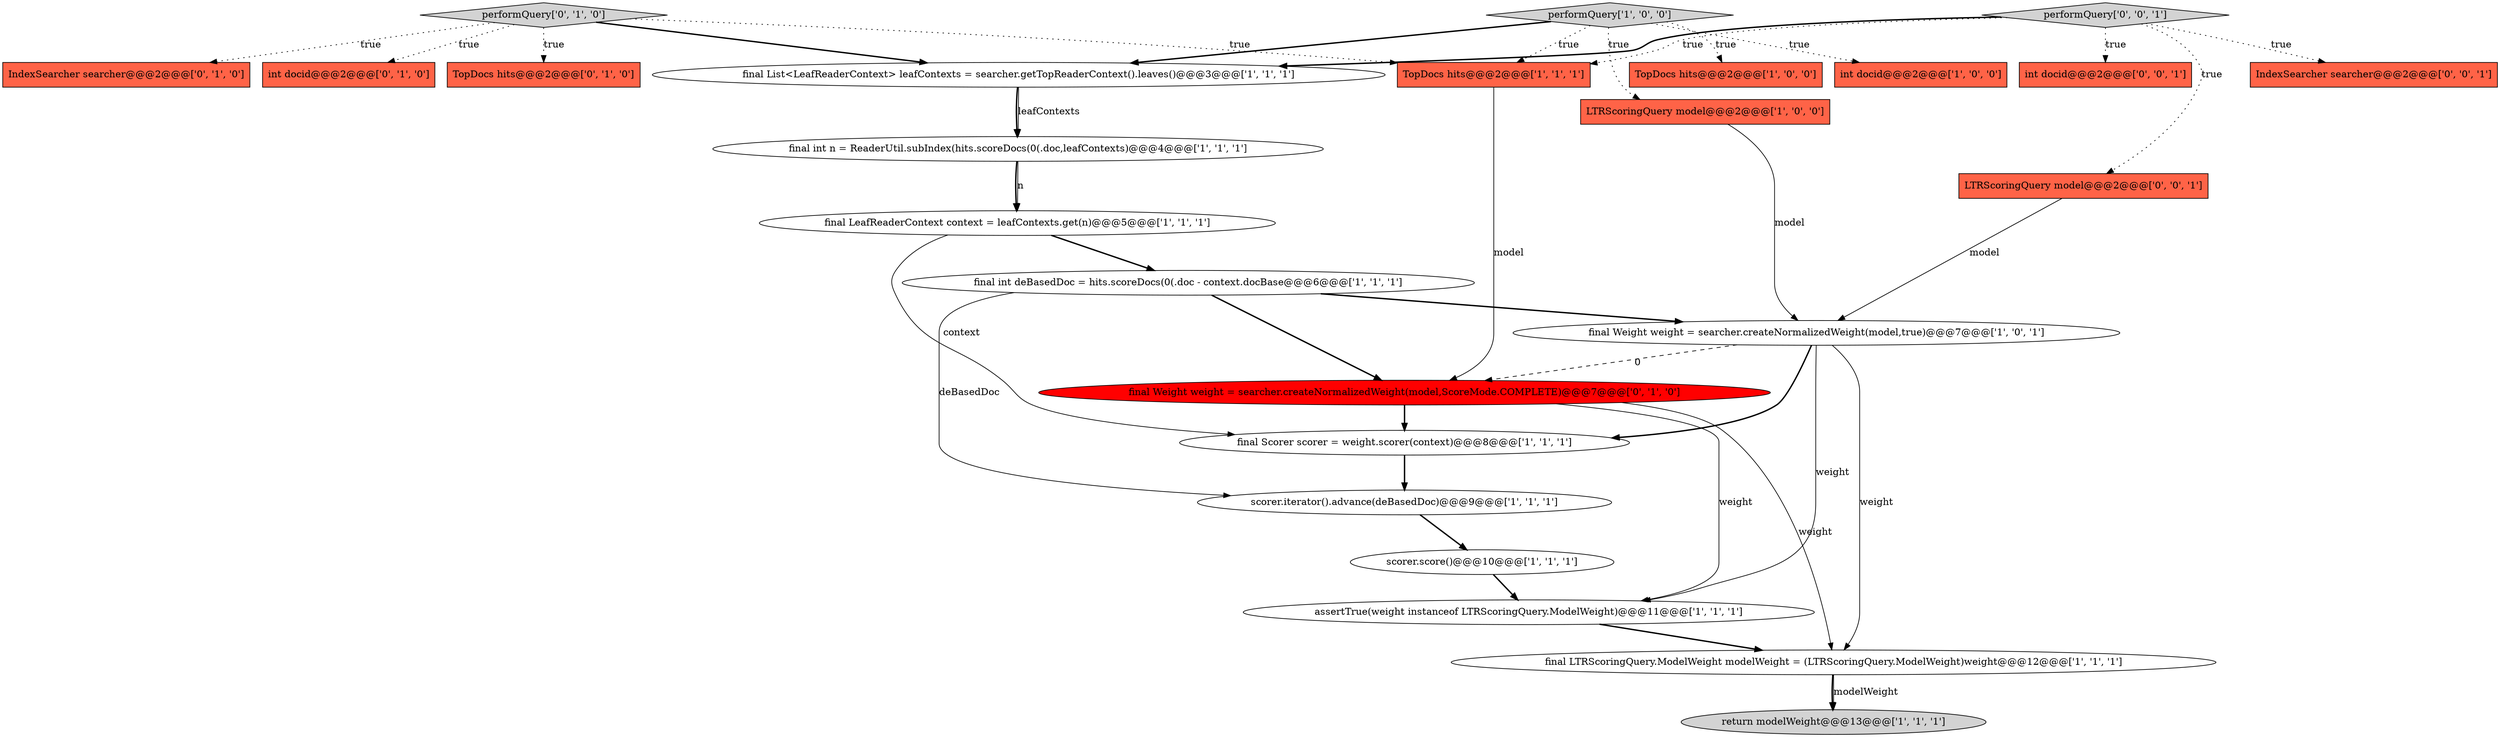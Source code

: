 digraph {
19 [style = filled, label = "IndexSearcher searcher@@@2@@@['0', '1', '0']", fillcolor = tomato, shape = box image = "AAA0AAABBB2BBB"];
7 [style = filled, label = "return modelWeight@@@13@@@['1', '1', '1']", fillcolor = lightgray, shape = ellipse image = "AAA0AAABBB1BBB"];
21 [style = filled, label = "int docid@@@2@@@['0', '0', '1']", fillcolor = tomato, shape = box image = "AAA0AAABBB3BBB"];
1 [style = filled, label = "LTRScoringQuery model@@@2@@@['1', '0', '0']", fillcolor = tomato, shape = box image = "AAA0AAABBB1BBB"];
12 [style = filled, label = "final int deBasedDoc = hits.scoreDocs(0(.doc - context.docBase@@@6@@@['1', '1', '1']", fillcolor = white, shape = ellipse image = "AAA0AAABBB1BBB"];
16 [style = filled, label = "final Weight weight = searcher.createNormalizedWeight(model,ScoreMode.COMPLETE)@@@7@@@['0', '1', '0']", fillcolor = red, shape = ellipse image = "AAA1AAABBB2BBB"];
8 [style = filled, label = "final int n = ReaderUtil.subIndex(hits.scoreDocs(0(.doc,leafContexts)@@@4@@@['1', '1', '1']", fillcolor = white, shape = ellipse image = "AAA0AAABBB1BBB"];
3 [style = filled, label = "final Weight weight = searcher.createNormalizedWeight(model,true)@@@7@@@['1', '0', '1']", fillcolor = white, shape = ellipse image = "AAA0AAABBB1BBB"];
4 [style = filled, label = "TopDocs hits@@@2@@@['1', '0', '0']", fillcolor = tomato, shape = box image = "AAA0AAABBB1BBB"];
5 [style = filled, label = "performQuery['1', '0', '0']", fillcolor = lightgray, shape = diamond image = "AAA0AAABBB1BBB"];
20 [style = filled, label = "performQuery['0', '1', '0']", fillcolor = lightgray, shape = diamond image = "AAA0AAABBB2BBB"];
24 [style = filled, label = "LTRScoringQuery model@@@2@@@['0', '0', '1']", fillcolor = tomato, shape = box image = "AAA0AAABBB3BBB"];
9 [style = filled, label = "final List<LeafReaderContext> leafContexts = searcher.getTopReaderContext().leaves()@@@3@@@['1', '1', '1']", fillcolor = white, shape = ellipse image = "AAA0AAABBB1BBB"];
0 [style = filled, label = "final Scorer scorer = weight.scorer(context)@@@8@@@['1', '1', '1']", fillcolor = white, shape = ellipse image = "AAA0AAABBB1BBB"];
13 [style = filled, label = "TopDocs hits@@@2@@@['1', '1', '1']", fillcolor = tomato, shape = box image = "AAA0AAABBB1BBB"];
10 [style = filled, label = "scorer.score()@@@10@@@['1', '1', '1']", fillcolor = white, shape = ellipse image = "AAA0AAABBB1BBB"];
15 [style = filled, label = "final LTRScoringQuery.ModelWeight modelWeight = (LTRScoringQuery.ModelWeight)weight@@@12@@@['1', '1', '1']", fillcolor = white, shape = ellipse image = "AAA0AAABBB1BBB"];
22 [style = filled, label = "performQuery['0', '0', '1']", fillcolor = lightgray, shape = diamond image = "AAA0AAABBB3BBB"];
17 [style = filled, label = "int docid@@@2@@@['0', '1', '0']", fillcolor = tomato, shape = box image = "AAA0AAABBB2BBB"];
14 [style = filled, label = "final LeafReaderContext context = leafContexts.get(n)@@@5@@@['1', '1', '1']", fillcolor = white, shape = ellipse image = "AAA0AAABBB1BBB"];
11 [style = filled, label = "int docid@@@2@@@['1', '0', '0']", fillcolor = tomato, shape = box image = "AAA0AAABBB1BBB"];
6 [style = filled, label = "scorer.iterator().advance(deBasedDoc)@@@9@@@['1', '1', '1']", fillcolor = white, shape = ellipse image = "AAA0AAABBB1BBB"];
2 [style = filled, label = "assertTrue(weight instanceof LTRScoringQuery.ModelWeight)@@@11@@@['1', '1', '1']", fillcolor = white, shape = ellipse image = "AAA0AAABBB1BBB"];
23 [style = filled, label = "IndexSearcher searcher@@@2@@@['0', '0', '1']", fillcolor = tomato, shape = box image = "AAA0AAABBB3BBB"];
18 [style = filled, label = "TopDocs hits@@@2@@@['0', '1', '0']", fillcolor = tomato, shape = box image = "AAA0AAABBB2BBB"];
22->21 [style = dotted, label="true"];
12->6 [style = solid, label="deBasedDoc"];
16->0 [style = bold, label=""];
14->0 [style = solid, label="context"];
24->3 [style = solid, label="model"];
15->7 [style = bold, label=""];
5->9 [style = bold, label=""];
22->23 [style = dotted, label="true"];
20->9 [style = bold, label=""];
0->6 [style = bold, label=""];
20->17 [style = dotted, label="true"];
5->1 [style = dotted, label="true"];
22->9 [style = bold, label=""];
3->15 [style = solid, label="weight"];
8->14 [style = bold, label=""];
1->3 [style = solid, label="model"];
12->16 [style = bold, label=""];
22->24 [style = dotted, label="true"];
9->8 [style = bold, label=""];
3->0 [style = bold, label=""];
5->4 [style = dotted, label="true"];
16->15 [style = solid, label="weight"];
16->2 [style = solid, label="weight"];
5->13 [style = dotted, label="true"];
5->11 [style = dotted, label="true"];
9->8 [style = solid, label="leafContexts"];
6->10 [style = bold, label=""];
14->12 [style = bold, label=""];
2->15 [style = bold, label=""];
22->13 [style = dotted, label="true"];
20->18 [style = dotted, label="true"];
3->2 [style = solid, label="weight"];
20->13 [style = dotted, label="true"];
10->2 [style = bold, label=""];
20->19 [style = dotted, label="true"];
12->3 [style = bold, label=""];
8->14 [style = solid, label="n"];
15->7 [style = solid, label="modelWeight"];
3->16 [style = dashed, label="0"];
13->16 [style = solid, label="model"];
}
